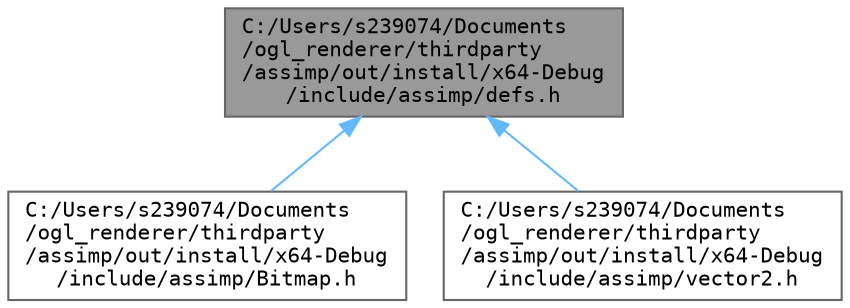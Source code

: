 digraph "C:/Users/s239074/Documents/ogl_renderer/thirdparty/assimp/out/install/x64-Debug/include/assimp/defs.h"
{
 // LATEX_PDF_SIZE
  bgcolor="transparent";
  edge [fontname=Terminal,fontsize=10,labelfontname=Helvetica,labelfontsize=10];
  node [fontname=Terminal,fontsize=10,shape=box,height=0.2,width=0.4];
  Node1 [label="C:/Users/s239074/Documents\l/ogl_renderer/thirdparty\l/assimp/out/install/x64-Debug\l/include/assimp/defs.h",height=0.2,width=0.4,color="gray40", fillcolor="grey60", style="filled", fontcolor="black",tooltip="Assimp build configuration setup. See the notes in the comment blocks to find out how to customize yo..."];
  Node1 -> Node2 [dir="back",color="steelblue1",style="solid"];
  Node2 [label="C:/Users/s239074/Documents\l/ogl_renderer/thirdparty\l/assimp/out/install/x64-Debug\l/include/assimp/Bitmap.h",height=0.2,width=0.4,color="grey40", fillcolor="white", style="filled",URL="$out_2install_2x64-_debug_2include_2assimp_2_bitmap_8h.html",tooltip="Defines bitmap format helper for textures."];
  Node1 -> Node3 [dir="back",color="steelblue1",style="solid"];
  Node3 [label="C:/Users/s239074/Documents\l/ogl_renderer/thirdparty\l/assimp/out/install/x64-Debug\l/include/assimp/vector2.h",height=0.2,width=0.4,color="grey40", fillcolor="white", style="filled",URL="$out_2install_2x64-_debug_2include_2assimp_2vector2_8h.html",tooltip="2D vector structure, including operators when compiling in C++"];
}
